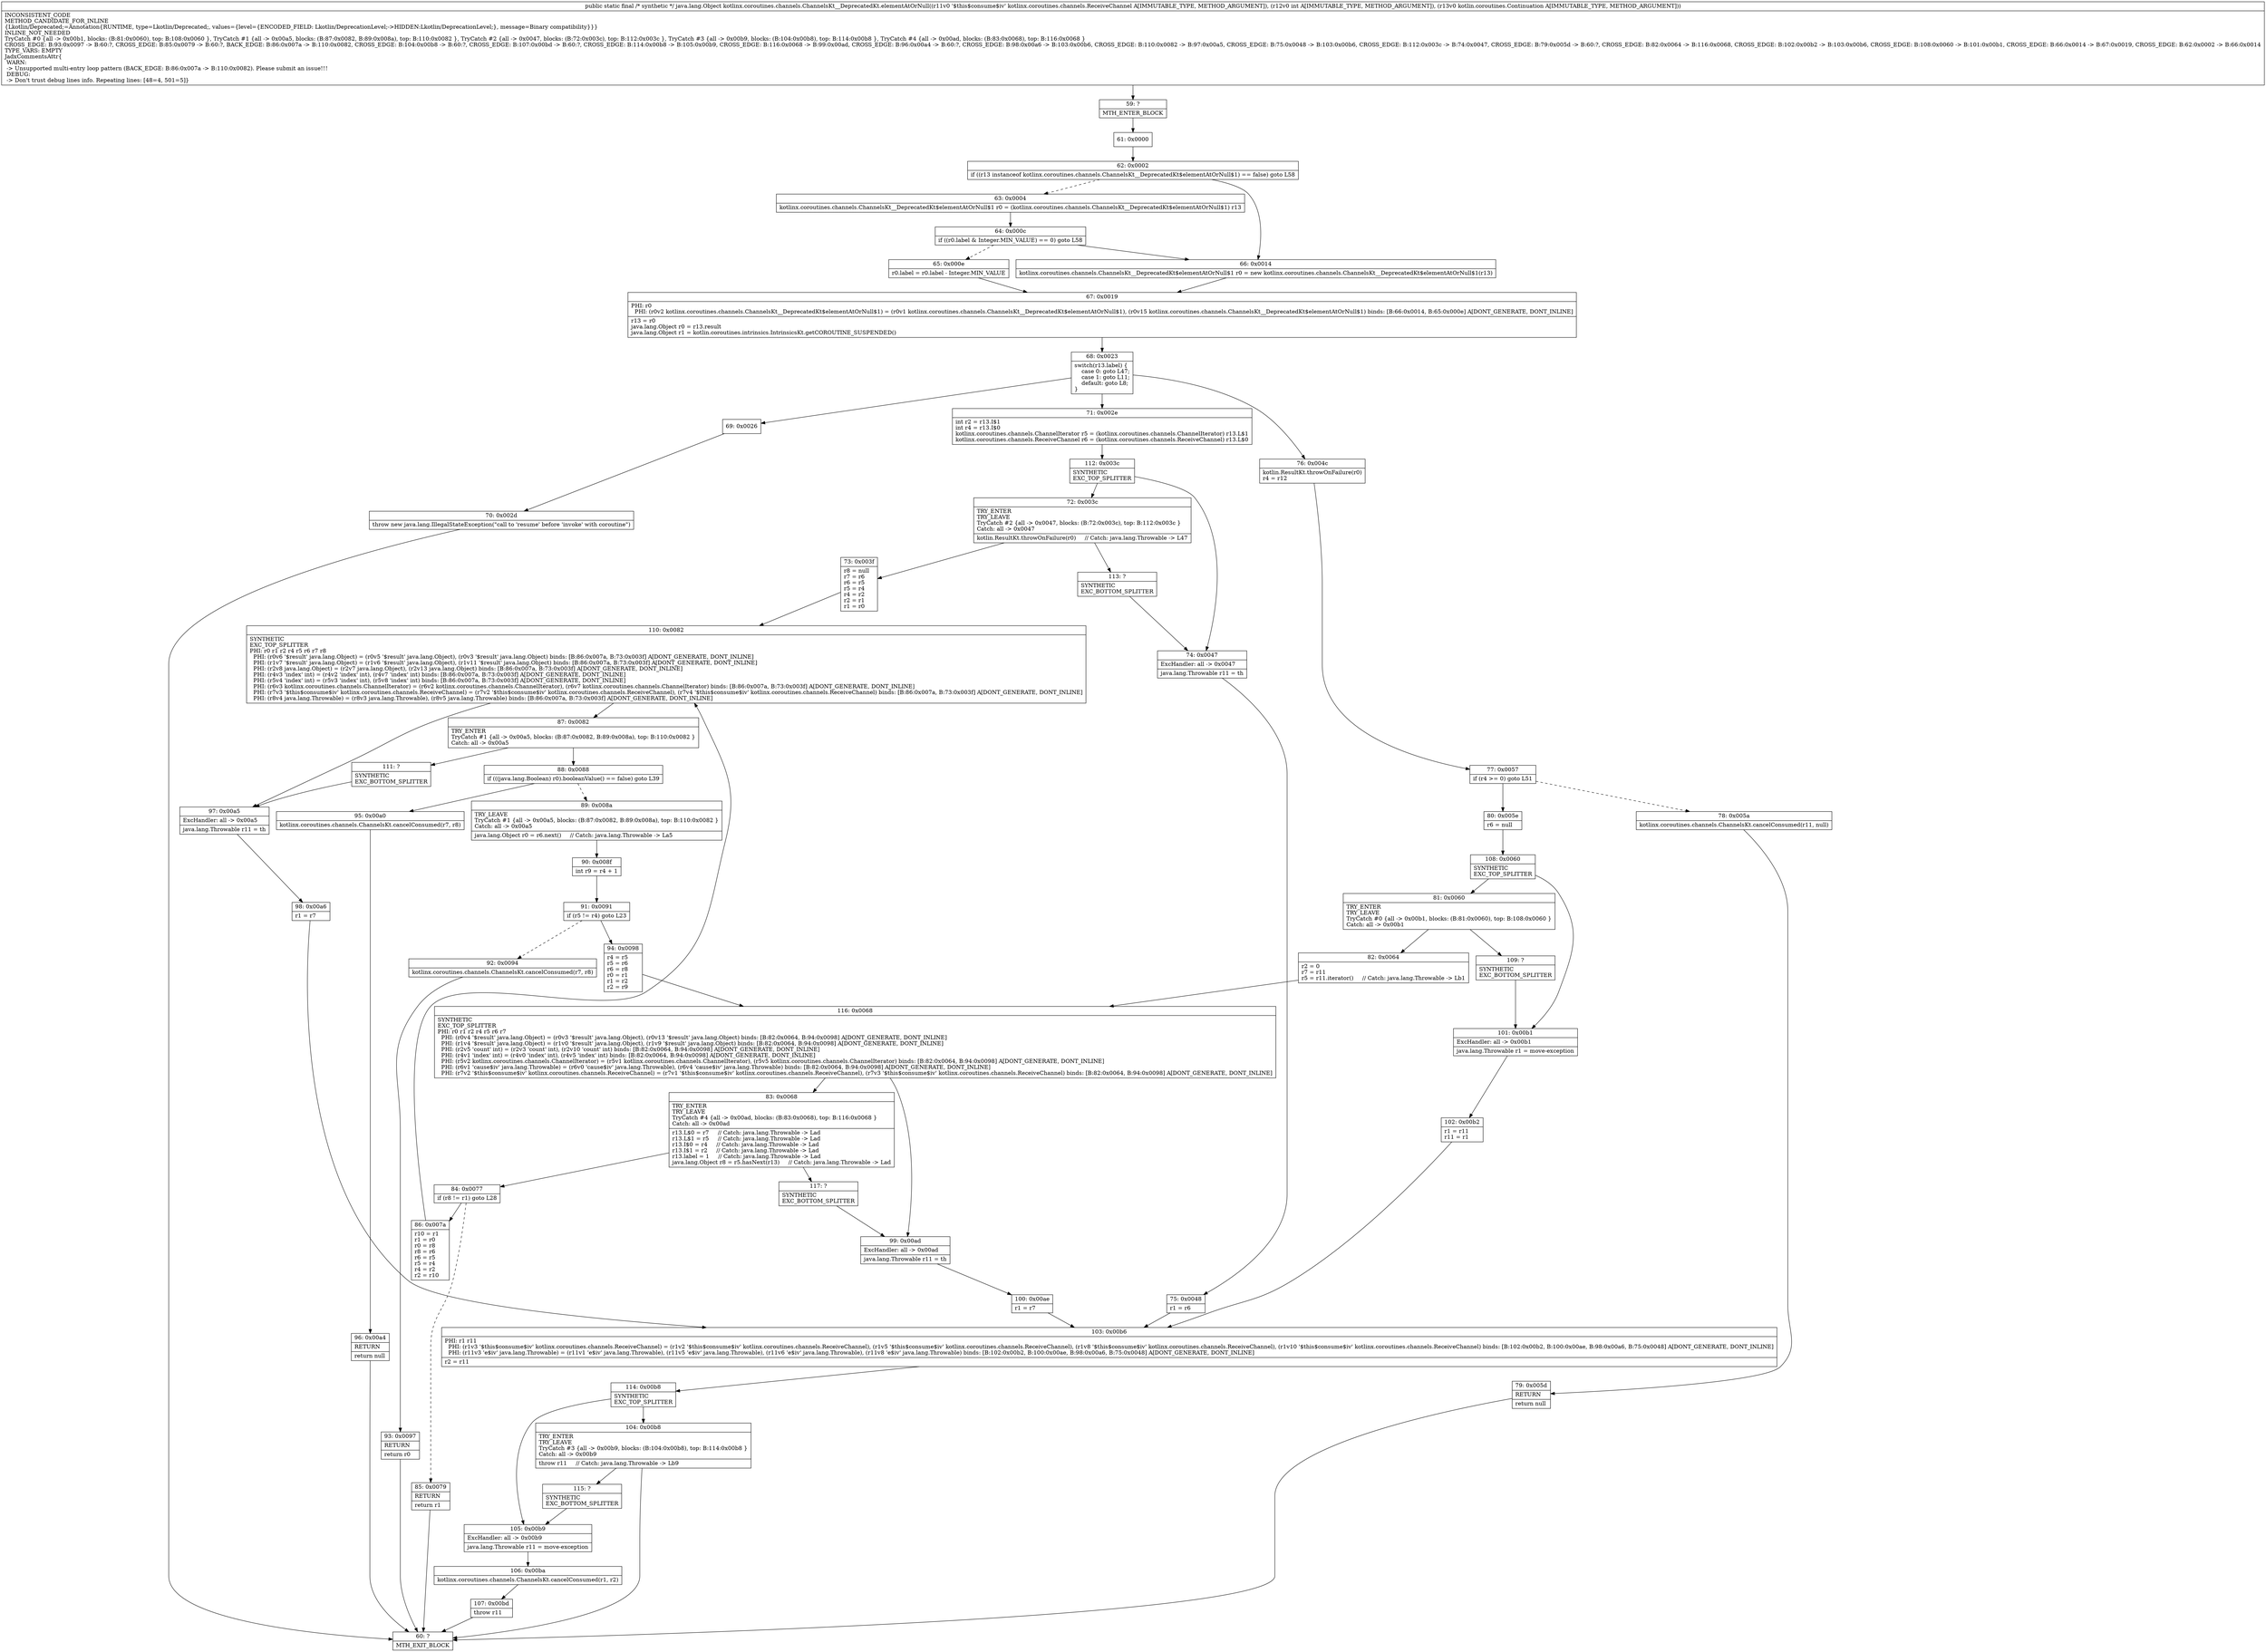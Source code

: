 digraph "CFG forkotlinx.coroutines.channels.ChannelsKt__DeprecatedKt.elementAtOrNull(Lkotlinx\/coroutines\/channels\/ReceiveChannel;ILkotlin\/coroutines\/Continuation;)Ljava\/lang\/Object;" {
Node_59 [shape=record,label="{59\:\ ?|MTH_ENTER_BLOCK\l}"];
Node_61 [shape=record,label="{61\:\ 0x0000}"];
Node_62 [shape=record,label="{62\:\ 0x0002|if ((r13 instanceof kotlinx.coroutines.channels.ChannelsKt__DeprecatedKt$elementAtOrNull$1) == false) goto L58\l}"];
Node_63 [shape=record,label="{63\:\ 0x0004|kotlinx.coroutines.channels.ChannelsKt__DeprecatedKt$elementAtOrNull$1 r0 = (kotlinx.coroutines.channels.ChannelsKt__DeprecatedKt$elementAtOrNull$1) r13\l}"];
Node_64 [shape=record,label="{64\:\ 0x000c|if ((r0.label & Integer.MIN_VALUE) == 0) goto L58\l}"];
Node_65 [shape=record,label="{65\:\ 0x000e|r0.label = r0.label \- Integer.MIN_VALUE\l}"];
Node_67 [shape=record,label="{67\:\ 0x0019|PHI: r0 \l  PHI: (r0v2 kotlinx.coroutines.channels.ChannelsKt__DeprecatedKt$elementAtOrNull$1) = (r0v1 kotlinx.coroutines.channels.ChannelsKt__DeprecatedKt$elementAtOrNull$1), (r0v15 kotlinx.coroutines.channels.ChannelsKt__DeprecatedKt$elementAtOrNull$1) binds: [B:66:0x0014, B:65:0x000e] A[DONT_GENERATE, DONT_INLINE]\l|r13 = r0\ljava.lang.Object r0 = r13.result\ljava.lang.Object r1 = kotlin.coroutines.intrinsics.IntrinsicsKt.getCOROUTINE_SUSPENDED()\l}"];
Node_68 [shape=record,label="{68\:\ 0x0023|switch(r13.label) \{\l    case 0: goto L47;\l    case 1: goto L11;\l    default: goto L8;\l\}\l}"];
Node_69 [shape=record,label="{69\:\ 0x0026}"];
Node_70 [shape=record,label="{70\:\ 0x002d|throw new java.lang.IllegalStateException(\"call to 'resume' before 'invoke' with coroutine\")\l}"];
Node_60 [shape=record,label="{60\:\ ?|MTH_EXIT_BLOCK\l}"];
Node_71 [shape=record,label="{71\:\ 0x002e|int r2 = r13.I$1\lint r4 = r13.I$0\lkotlinx.coroutines.channels.ChannelIterator r5 = (kotlinx.coroutines.channels.ChannelIterator) r13.L$1\lkotlinx.coroutines.channels.ReceiveChannel r6 = (kotlinx.coroutines.channels.ReceiveChannel) r13.L$0\l}"];
Node_112 [shape=record,label="{112\:\ 0x003c|SYNTHETIC\lEXC_TOP_SPLITTER\l}"];
Node_72 [shape=record,label="{72\:\ 0x003c|TRY_ENTER\lTRY_LEAVE\lTryCatch #2 \{all \-\> 0x0047, blocks: (B:72:0x003c), top: B:112:0x003c \}\lCatch: all \-\> 0x0047\l|kotlin.ResultKt.throwOnFailure(r0)     \/\/ Catch: java.lang.Throwable \-\> L47\l}"];
Node_73 [shape=record,label="{73\:\ 0x003f|r8 = null\lr7 = r6\lr6 = r5\lr5 = r4\lr4 = r2\lr2 = r1\lr1 = r0\l}"];
Node_110 [shape=record,label="{110\:\ 0x0082|SYNTHETIC\lEXC_TOP_SPLITTER\lPHI: r0 r1 r2 r4 r5 r6 r7 r8 \l  PHI: (r0v6 '$result' java.lang.Object) = (r0v5 '$result' java.lang.Object), (r0v3 '$result' java.lang.Object) binds: [B:86:0x007a, B:73:0x003f] A[DONT_GENERATE, DONT_INLINE]\l  PHI: (r1v7 '$result' java.lang.Object) = (r1v6 '$result' java.lang.Object), (r1v11 '$result' java.lang.Object) binds: [B:86:0x007a, B:73:0x003f] A[DONT_GENERATE, DONT_INLINE]\l  PHI: (r2v8 java.lang.Object) = (r2v7 java.lang.Object), (r2v13 java.lang.Object) binds: [B:86:0x007a, B:73:0x003f] A[DONT_GENERATE, DONT_INLINE]\l  PHI: (r4v3 'index' int) = (r4v2 'index' int), (r4v7 'index' int) binds: [B:86:0x007a, B:73:0x003f] A[DONT_GENERATE, DONT_INLINE]\l  PHI: (r5v4 'index' int) = (r5v3 'index' int), (r5v8 'index' int) binds: [B:86:0x007a, B:73:0x003f] A[DONT_GENERATE, DONT_INLINE]\l  PHI: (r6v3 kotlinx.coroutines.channels.ChannelIterator) = (r6v2 kotlinx.coroutines.channels.ChannelIterator), (r6v7 kotlinx.coroutines.channels.ChannelIterator) binds: [B:86:0x007a, B:73:0x003f] A[DONT_GENERATE, DONT_INLINE]\l  PHI: (r7v3 '$this$consume$iv' kotlinx.coroutines.channels.ReceiveChannel) = (r7v2 '$this$consume$iv' kotlinx.coroutines.channels.ReceiveChannel), (r7v4 '$this$consume$iv' kotlinx.coroutines.channels.ReceiveChannel) binds: [B:86:0x007a, B:73:0x003f] A[DONT_GENERATE, DONT_INLINE]\l  PHI: (r8v4 java.lang.Throwable) = (r8v3 java.lang.Throwable), (r8v5 java.lang.Throwable) binds: [B:86:0x007a, B:73:0x003f] A[DONT_GENERATE, DONT_INLINE]\l}"];
Node_87 [shape=record,label="{87\:\ 0x0082|TRY_ENTER\lTryCatch #1 \{all \-\> 0x00a5, blocks: (B:87:0x0082, B:89:0x008a), top: B:110:0x0082 \}\lCatch: all \-\> 0x00a5\l}"];
Node_88 [shape=record,label="{88\:\ 0x0088|if (((java.lang.Boolean) r0).booleanValue() == false) goto L39\l}"];
Node_89 [shape=record,label="{89\:\ 0x008a|TRY_LEAVE\lTryCatch #1 \{all \-\> 0x00a5, blocks: (B:87:0x0082, B:89:0x008a), top: B:110:0x0082 \}\lCatch: all \-\> 0x00a5\l|java.lang.Object r0 = r6.next()     \/\/ Catch: java.lang.Throwable \-\> La5\l}"];
Node_90 [shape=record,label="{90\:\ 0x008f|int r9 = r4 + 1\l}"];
Node_91 [shape=record,label="{91\:\ 0x0091|if (r5 != r4) goto L23\l}"];
Node_92 [shape=record,label="{92\:\ 0x0094|kotlinx.coroutines.channels.ChannelsKt.cancelConsumed(r7, r8)\l}"];
Node_93 [shape=record,label="{93\:\ 0x0097|RETURN\l|return r0\l}"];
Node_94 [shape=record,label="{94\:\ 0x0098|r4 = r5\lr5 = r6\lr6 = r8\lr0 = r1\lr1 = r2\lr2 = r9\l}"];
Node_116 [shape=record,label="{116\:\ 0x0068|SYNTHETIC\lEXC_TOP_SPLITTER\lPHI: r0 r1 r2 r4 r5 r6 r7 \l  PHI: (r0v4 '$result' java.lang.Object) = (r0v3 '$result' java.lang.Object), (r0v13 '$result' java.lang.Object) binds: [B:82:0x0064, B:94:0x0098] A[DONT_GENERATE, DONT_INLINE]\l  PHI: (r1v4 '$result' java.lang.Object) = (r1v0 '$result' java.lang.Object), (r1v9 '$result' java.lang.Object) binds: [B:82:0x0064, B:94:0x0098] A[DONT_GENERATE, DONT_INLINE]\l  PHI: (r2v5 'count' int) = (r2v3 'count' int), (r2v10 'count' int) binds: [B:82:0x0064, B:94:0x0098] A[DONT_GENERATE, DONT_INLINE]\l  PHI: (r4v1 'index' int) = (r4v0 'index' int), (r4v5 'index' int) binds: [B:82:0x0064, B:94:0x0098] A[DONT_GENERATE, DONT_INLINE]\l  PHI: (r5v2 kotlinx.coroutines.channels.ChannelIterator) = (r5v1 kotlinx.coroutines.channels.ChannelIterator), (r5v5 kotlinx.coroutines.channels.ChannelIterator) binds: [B:82:0x0064, B:94:0x0098] A[DONT_GENERATE, DONT_INLINE]\l  PHI: (r6v1 'cause$iv' java.lang.Throwable) = (r6v0 'cause$iv' java.lang.Throwable), (r6v4 'cause$iv' java.lang.Throwable) binds: [B:82:0x0064, B:94:0x0098] A[DONT_GENERATE, DONT_INLINE]\l  PHI: (r7v2 '$this$consume$iv' kotlinx.coroutines.channels.ReceiveChannel) = (r7v1 '$this$consume$iv' kotlinx.coroutines.channels.ReceiveChannel), (r7v3 '$this$consume$iv' kotlinx.coroutines.channels.ReceiveChannel) binds: [B:82:0x0064, B:94:0x0098] A[DONT_GENERATE, DONT_INLINE]\l}"];
Node_83 [shape=record,label="{83\:\ 0x0068|TRY_ENTER\lTRY_LEAVE\lTryCatch #4 \{all \-\> 0x00ad, blocks: (B:83:0x0068), top: B:116:0x0068 \}\lCatch: all \-\> 0x00ad\l|r13.L$0 = r7     \/\/ Catch: java.lang.Throwable \-\> Lad\lr13.L$1 = r5     \/\/ Catch: java.lang.Throwable \-\> Lad\lr13.I$0 = r4     \/\/ Catch: java.lang.Throwable \-\> Lad\lr13.I$1 = r2     \/\/ Catch: java.lang.Throwable \-\> Lad\lr13.label = 1     \/\/ Catch: java.lang.Throwable \-\> Lad\ljava.lang.Object r8 = r5.hasNext(r13)     \/\/ Catch: java.lang.Throwable \-\> Lad\l}"];
Node_84 [shape=record,label="{84\:\ 0x0077|if (r8 != r1) goto L28\l}"];
Node_85 [shape=record,label="{85\:\ 0x0079|RETURN\l|return r1\l}"];
Node_86 [shape=record,label="{86\:\ 0x007a|r10 = r1\lr1 = r0\lr0 = r8\lr8 = r6\lr6 = r5\lr5 = r4\lr4 = r2\lr2 = r10\l}"];
Node_117 [shape=record,label="{117\:\ ?|SYNTHETIC\lEXC_BOTTOM_SPLITTER\l}"];
Node_99 [shape=record,label="{99\:\ 0x00ad|ExcHandler: all \-\> 0x00ad\l|java.lang.Throwable r11 = th\l}"];
Node_100 [shape=record,label="{100\:\ 0x00ae|r1 = r7\l}"];
Node_103 [shape=record,label="{103\:\ 0x00b6|PHI: r1 r11 \l  PHI: (r1v3 '$this$consume$iv' kotlinx.coroutines.channels.ReceiveChannel) = (r1v2 '$this$consume$iv' kotlinx.coroutines.channels.ReceiveChannel), (r1v5 '$this$consume$iv' kotlinx.coroutines.channels.ReceiveChannel), (r1v8 '$this$consume$iv' kotlinx.coroutines.channels.ReceiveChannel), (r1v10 '$this$consume$iv' kotlinx.coroutines.channels.ReceiveChannel) binds: [B:102:0x00b2, B:100:0x00ae, B:98:0x00a6, B:75:0x0048] A[DONT_GENERATE, DONT_INLINE]\l  PHI: (r11v3 'e$iv' java.lang.Throwable) = (r11v1 'e$iv' java.lang.Throwable), (r11v5 'e$iv' java.lang.Throwable), (r11v6 'e$iv' java.lang.Throwable), (r11v8 'e$iv' java.lang.Throwable) binds: [B:102:0x00b2, B:100:0x00ae, B:98:0x00a6, B:75:0x0048] A[DONT_GENERATE, DONT_INLINE]\l|r2 = r11\l}"];
Node_114 [shape=record,label="{114\:\ 0x00b8|SYNTHETIC\lEXC_TOP_SPLITTER\l}"];
Node_104 [shape=record,label="{104\:\ 0x00b8|TRY_ENTER\lTRY_LEAVE\lTryCatch #3 \{all \-\> 0x00b9, blocks: (B:104:0x00b8), top: B:114:0x00b8 \}\lCatch: all \-\> 0x00b9\l|throw r11     \/\/ Catch: java.lang.Throwable \-\> Lb9\l}"];
Node_115 [shape=record,label="{115\:\ ?|SYNTHETIC\lEXC_BOTTOM_SPLITTER\l}"];
Node_105 [shape=record,label="{105\:\ 0x00b9|ExcHandler: all \-\> 0x00b9\l|java.lang.Throwable r11 = move\-exception\l}"];
Node_106 [shape=record,label="{106\:\ 0x00ba|kotlinx.coroutines.channels.ChannelsKt.cancelConsumed(r1, r2)\l}"];
Node_107 [shape=record,label="{107\:\ 0x00bd|throw r11\l}"];
Node_95 [shape=record,label="{95\:\ 0x00a0|kotlinx.coroutines.channels.ChannelsKt.cancelConsumed(r7, r8)\l}"];
Node_96 [shape=record,label="{96\:\ 0x00a4|RETURN\l|return null\l}"];
Node_111 [shape=record,label="{111\:\ ?|SYNTHETIC\lEXC_BOTTOM_SPLITTER\l}"];
Node_97 [shape=record,label="{97\:\ 0x00a5|ExcHandler: all \-\> 0x00a5\l|java.lang.Throwable r11 = th\l}"];
Node_98 [shape=record,label="{98\:\ 0x00a6|r1 = r7\l}"];
Node_113 [shape=record,label="{113\:\ ?|SYNTHETIC\lEXC_BOTTOM_SPLITTER\l}"];
Node_74 [shape=record,label="{74\:\ 0x0047|ExcHandler: all \-\> 0x0047\l|java.lang.Throwable r11 = th\l}"];
Node_75 [shape=record,label="{75\:\ 0x0048|r1 = r6\l}"];
Node_76 [shape=record,label="{76\:\ 0x004c|kotlin.ResultKt.throwOnFailure(r0)\lr4 = r12\l}"];
Node_77 [shape=record,label="{77\:\ 0x0057|if (r4 \>= 0) goto L51\l}"];
Node_78 [shape=record,label="{78\:\ 0x005a|kotlinx.coroutines.channels.ChannelsKt.cancelConsumed(r11, null)\l}"];
Node_79 [shape=record,label="{79\:\ 0x005d|RETURN\l|return null\l}"];
Node_80 [shape=record,label="{80\:\ 0x005e|r6 = null\l}"];
Node_108 [shape=record,label="{108\:\ 0x0060|SYNTHETIC\lEXC_TOP_SPLITTER\l}"];
Node_81 [shape=record,label="{81\:\ 0x0060|TRY_ENTER\lTRY_LEAVE\lTryCatch #0 \{all \-\> 0x00b1, blocks: (B:81:0x0060), top: B:108:0x0060 \}\lCatch: all \-\> 0x00b1\l}"];
Node_82 [shape=record,label="{82\:\ 0x0064|r2 = 0\lr7 = r11\lr5 = r11.iterator()     \/\/ Catch: java.lang.Throwable \-\> Lb1\l}"];
Node_109 [shape=record,label="{109\:\ ?|SYNTHETIC\lEXC_BOTTOM_SPLITTER\l}"];
Node_101 [shape=record,label="{101\:\ 0x00b1|ExcHandler: all \-\> 0x00b1\l|java.lang.Throwable r1 = move\-exception\l}"];
Node_102 [shape=record,label="{102\:\ 0x00b2|r1 = r11\lr11 = r1\l}"];
Node_66 [shape=record,label="{66\:\ 0x0014|kotlinx.coroutines.channels.ChannelsKt__DeprecatedKt$elementAtOrNull$1 r0 = new kotlinx.coroutines.channels.ChannelsKt__DeprecatedKt$elementAtOrNull$1(r13)\l}"];
MethodNode[shape=record,label="{public static final \/* synthetic *\/ java.lang.Object kotlinx.coroutines.channels.ChannelsKt__DeprecatedKt.elementAtOrNull((r11v0 '$this$consume$iv' kotlinx.coroutines.channels.ReceiveChannel A[IMMUTABLE_TYPE, METHOD_ARGUMENT]), (r12v0 int A[IMMUTABLE_TYPE, METHOD_ARGUMENT]), (r13v0 kotlin.coroutines.Continuation A[IMMUTABLE_TYPE, METHOD_ARGUMENT]))  | INCONSISTENT_CODE\lMETHOD_CANDIDATE_FOR_INLINE\l\{Lkotlin\/Deprecated;=Annotation\{RUNTIME, type=Lkotlin\/Deprecated;, values=\{level=\{ENCODED_FIELD: Lkotlin\/DeprecationLevel;\-\>HIDDEN:Lkotlin\/DeprecationLevel;\}, message=Binary compatibility\}\}\}\lINLINE_NOT_NEEDED\lTryCatch #0 \{all \-\> 0x00b1, blocks: (B:81:0x0060), top: B:108:0x0060 \}, TryCatch #1 \{all \-\> 0x00a5, blocks: (B:87:0x0082, B:89:0x008a), top: B:110:0x0082 \}, TryCatch #2 \{all \-\> 0x0047, blocks: (B:72:0x003c), top: B:112:0x003c \}, TryCatch #3 \{all \-\> 0x00b9, blocks: (B:104:0x00b8), top: B:114:0x00b8 \}, TryCatch #4 \{all \-\> 0x00ad, blocks: (B:83:0x0068), top: B:116:0x0068 \}\lCROSS_EDGE: B:93:0x0097 \-\> B:60:?, CROSS_EDGE: B:85:0x0079 \-\> B:60:?, BACK_EDGE: B:86:0x007a \-\> B:110:0x0082, CROSS_EDGE: B:104:0x00b8 \-\> B:60:?, CROSS_EDGE: B:107:0x00bd \-\> B:60:?, CROSS_EDGE: B:114:0x00b8 \-\> B:105:0x00b9, CROSS_EDGE: B:116:0x0068 \-\> B:99:0x00ad, CROSS_EDGE: B:96:0x00a4 \-\> B:60:?, CROSS_EDGE: B:98:0x00a6 \-\> B:103:0x00b6, CROSS_EDGE: B:110:0x0082 \-\> B:97:0x00a5, CROSS_EDGE: B:75:0x0048 \-\> B:103:0x00b6, CROSS_EDGE: B:112:0x003c \-\> B:74:0x0047, CROSS_EDGE: B:79:0x005d \-\> B:60:?, CROSS_EDGE: B:82:0x0064 \-\> B:116:0x0068, CROSS_EDGE: B:102:0x00b2 \-\> B:103:0x00b6, CROSS_EDGE: B:108:0x0060 \-\> B:101:0x00b1, CROSS_EDGE: B:66:0x0014 \-\> B:67:0x0019, CROSS_EDGE: B:62:0x0002 \-\> B:66:0x0014\lTYPE_VARS: EMPTY\lJadxCommentsAttr\{\l WARN: \l \-\> Unsupported multi\-entry loop pattern (BACK_EDGE: B:86:0x007a \-\> B:110:0x0082). Please submit an issue!!!\l DEBUG: \l \-\> Don't trust debug lines info. Repeating lines: [48=4, 501=5]\}\l}"];
MethodNode -> Node_59;Node_59 -> Node_61;
Node_61 -> Node_62;
Node_62 -> Node_63[style=dashed];
Node_62 -> Node_66;
Node_63 -> Node_64;
Node_64 -> Node_65[style=dashed];
Node_64 -> Node_66;
Node_65 -> Node_67;
Node_67 -> Node_68;
Node_68 -> Node_69;
Node_68 -> Node_71;
Node_68 -> Node_76;
Node_69 -> Node_70;
Node_70 -> Node_60;
Node_71 -> Node_112;
Node_112 -> Node_72;
Node_112 -> Node_74;
Node_72 -> Node_73;
Node_72 -> Node_113;
Node_73 -> Node_110;
Node_110 -> Node_87;
Node_110 -> Node_97;
Node_87 -> Node_88;
Node_87 -> Node_111;
Node_88 -> Node_89[style=dashed];
Node_88 -> Node_95;
Node_89 -> Node_90;
Node_90 -> Node_91;
Node_91 -> Node_92[style=dashed];
Node_91 -> Node_94;
Node_92 -> Node_93;
Node_93 -> Node_60;
Node_94 -> Node_116;
Node_116 -> Node_83;
Node_116 -> Node_99;
Node_83 -> Node_84;
Node_83 -> Node_117;
Node_84 -> Node_85[style=dashed];
Node_84 -> Node_86;
Node_85 -> Node_60;
Node_86 -> Node_110;
Node_117 -> Node_99;
Node_99 -> Node_100;
Node_100 -> Node_103;
Node_103 -> Node_114;
Node_114 -> Node_104;
Node_114 -> Node_105;
Node_104 -> Node_60;
Node_104 -> Node_115;
Node_115 -> Node_105;
Node_105 -> Node_106;
Node_106 -> Node_107;
Node_107 -> Node_60;
Node_95 -> Node_96;
Node_96 -> Node_60;
Node_111 -> Node_97;
Node_97 -> Node_98;
Node_98 -> Node_103;
Node_113 -> Node_74;
Node_74 -> Node_75;
Node_75 -> Node_103;
Node_76 -> Node_77;
Node_77 -> Node_78[style=dashed];
Node_77 -> Node_80;
Node_78 -> Node_79;
Node_79 -> Node_60;
Node_80 -> Node_108;
Node_108 -> Node_81;
Node_108 -> Node_101;
Node_81 -> Node_82;
Node_81 -> Node_109;
Node_82 -> Node_116;
Node_109 -> Node_101;
Node_101 -> Node_102;
Node_102 -> Node_103;
Node_66 -> Node_67;
}

